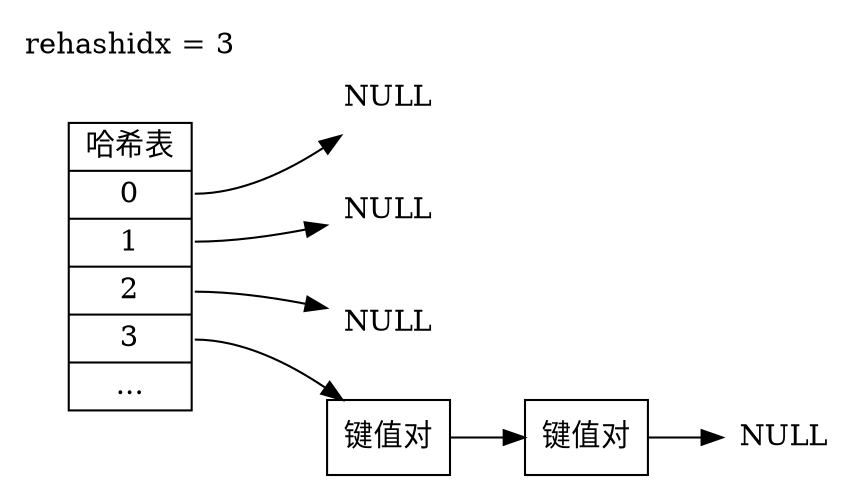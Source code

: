 digraph {

    rankdir = LR;

    //

    node [shape = record];

    table [label = "哈希表 | <0> 0 | <1> 1 | <2> 2 | <3> 3 | ..."];

    kv7 [label = "键值对"];
    kv8 [label = "键值对"];

    node [shape = plaintext, label = "NULL"];

    n0;
    n1;
    n2;
    n3;

    rehashidx [label = "rehashidx = 3", shape = plaintext];

    //

    table:0 -> n0;
    table:1 -> n1;
    table:2 -> n2;
    table:3 -> kv7 -> kv8 -> n3;
}
